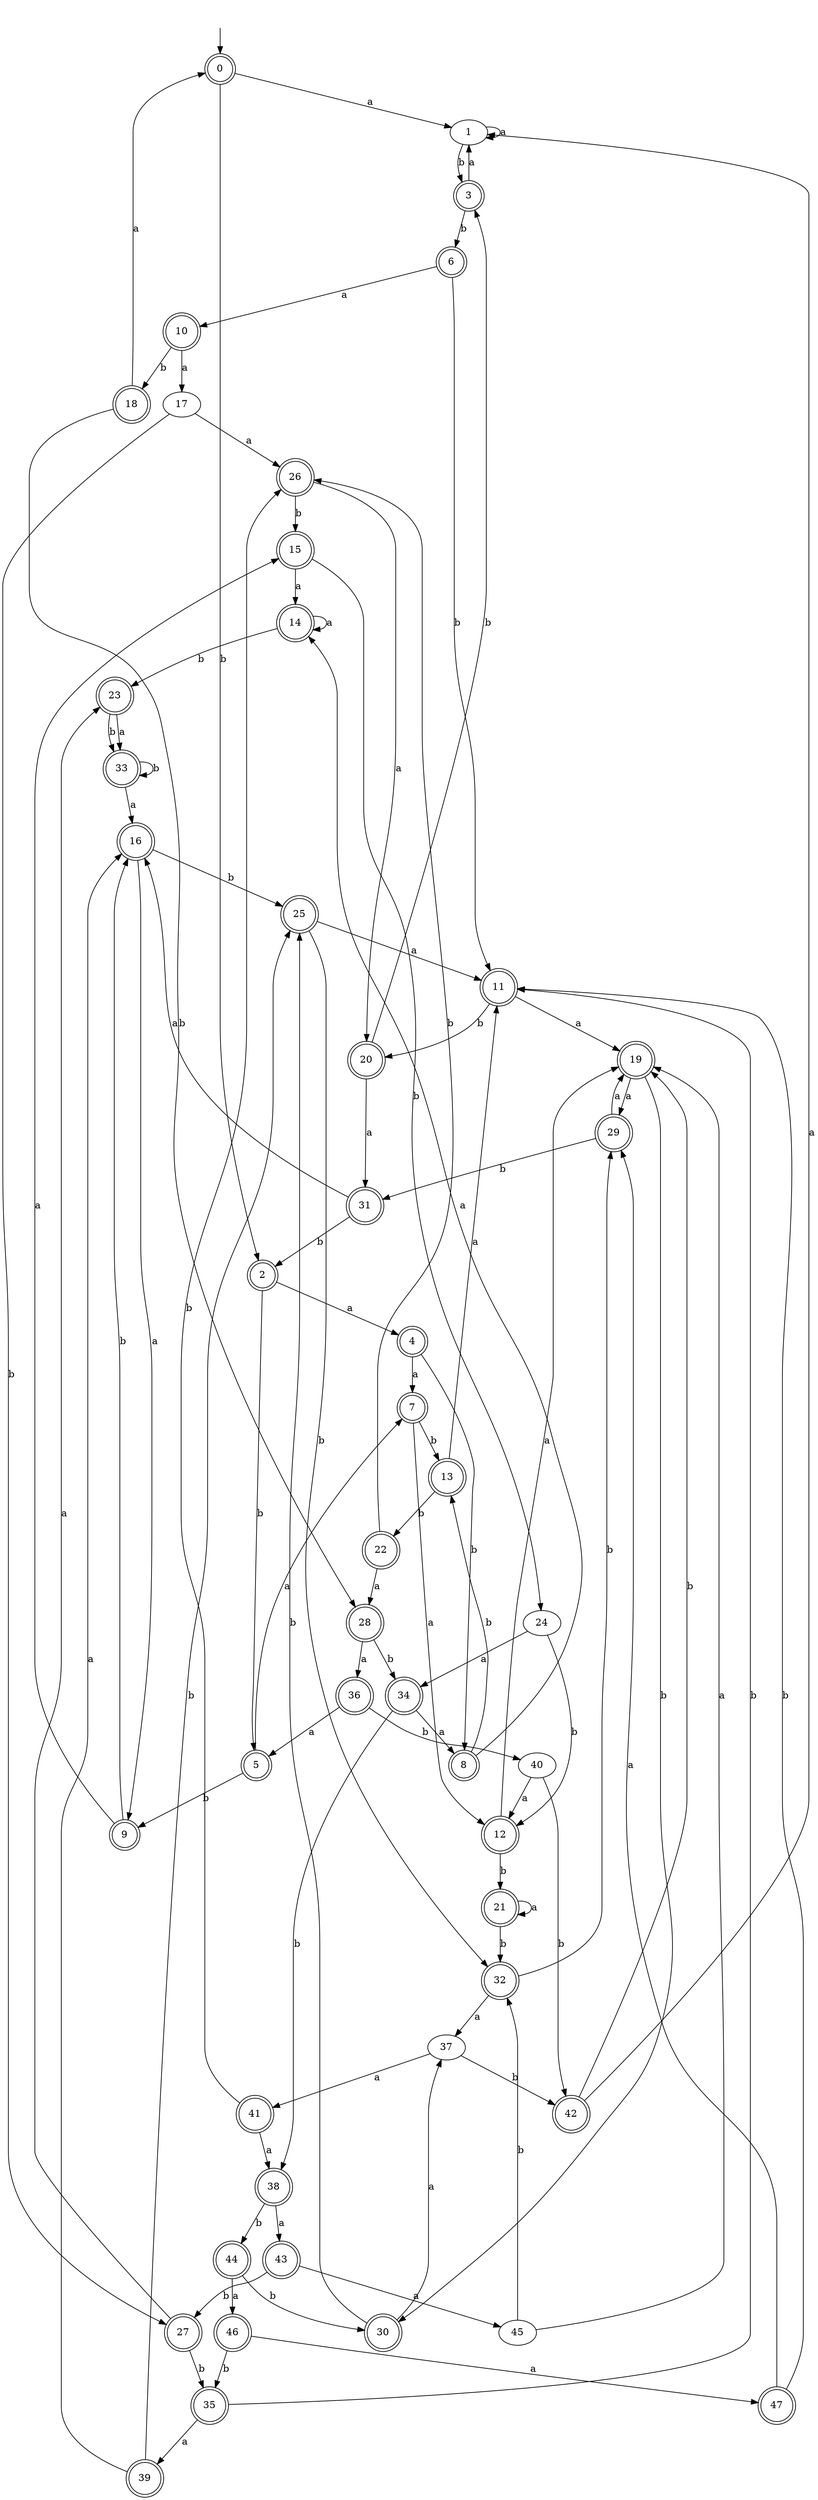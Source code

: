 digraph RandomDFA {
  __start0 [label="", shape=none];
  __start0 -> 0 [label=""];
  0 [shape=circle] [shape=doublecircle]
  0 -> 1 [label="a"]
  0 -> 2 [label="b"]
  1
  1 -> 1 [label="a"]
  1 -> 3 [label="b"]
  2 [shape=doublecircle]
  2 -> 4 [label="a"]
  2 -> 5 [label="b"]
  3 [shape=doublecircle]
  3 -> 1 [label="a"]
  3 -> 6 [label="b"]
  4 [shape=doublecircle]
  4 -> 7 [label="a"]
  4 -> 8 [label="b"]
  5 [shape=doublecircle]
  5 -> 7 [label="a"]
  5 -> 9 [label="b"]
  6 [shape=doublecircle]
  6 -> 10 [label="a"]
  6 -> 11 [label="b"]
  7 [shape=doublecircle]
  7 -> 12 [label="a"]
  7 -> 13 [label="b"]
  8 [shape=doublecircle]
  8 -> 14 [label="a"]
  8 -> 13 [label="b"]
  9 [shape=doublecircle]
  9 -> 15 [label="a"]
  9 -> 16 [label="b"]
  10 [shape=doublecircle]
  10 -> 17 [label="a"]
  10 -> 18 [label="b"]
  11 [shape=doublecircle]
  11 -> 19 [label="a"]
  11 -> 20 [label="b"]
  12 [shape=doublecircle]
  12 -> 19 [label="a"]
  12 -> 21 [label="b"]
  13 [shape=doublecircle]
  13 -> 11 [label="a"]
  13 -> 22 [label="b"]
  14 [shape=doublecircle]
  14 -> 14 [label="a"]
  14 -> 23 [label="b"]
  15 [shape=doublecircle]
  15 -> 14 [label="a"]
  15 -> 24 [label="b"]
  16 [shape=doublecircle]
  16 -> 9 [label="a"]
  16 -> 25 [label="b"]
  17
  17 -> 26 [label="a"]
  17 -> 27 [label="b"]
  18 [shape=doublecircle]
  18 -> 0 [label="a"]
  18 -> 28 [label="b"]
  19 [shape=doublecircle]
  19 -> 29 [label="a"]
  19 -> 30 [label="b"]
  20 [shape=doublecircle]
  20 -> 31 [label="a"]
  20 -> 3 [label="b"]
  21 [shape=doublecircle]
  21 -> 21 [label="a"]
  21 -> 32 [label="b"]
  22 [shape=doublecircle]
  22 -> 28 [label="a"]
  22 -> 26 [label="b"]
  23 [shape=doublecircle]
  23 -> 33 [label="a"]
  23 -> 33 [label="b"]
  24
  24 -> 34 [label="a"]
  24 -> 12 [label="b"]
  25 [shape=doublecircle]
  25 -> 11 [label="a"]
  25 -> 32 [label="b"]
  26 [shape=doublecircle]
  26 -> 20 [label="a"]
  26 -> 15 [label="b"]
  27 [shape=doublecircle]
  27 -> 23 [label="a"]
  27 -> 35 [label="b"]
  28 [shape=doublecircle]
  28 -> 36 [label="a"]
  28 -> 34 [label="b"]
  29 [shape=doublecircle]
  29 -> 19 [label="a"]
  29 -> 31 [label="b"]
  30 [shape=doublecircle]
  30 -> 37 [label="a"]
  30 -> 25 [label="b"]
  31 [shape=doublecircle]
  31 -> 16 [label="a"]
  31 -> 2 [label="b"]
  32 [shape=doublecircle]
  32 -> 37 [label="a"]
  32 -> 29 [label="b"]
  33 [shape=doublecircle]
  33 -> 16 [label="a"]
  33 -> 33 [label="b"]
  34 [shape=doublecircle]
  34 -> 8 [label="a"]
  34 -> 38 [label="b"]
  35 [shape=doublecircle]
  35 -> 39 [label="a"]
  35 -> 11 [label="b"]
  36 [shape=doublecircle]
  36 -> 5 [label="a"]
  36 -> 40 [label="b"]
  37
  37 -> 41 [label="a"]
  37 -> 42 [label="b"]
  38 [shape=doublecircle]
  38 -> 43 [label="a"]
  38 -> 44 [label="b"]
  39 [shape=doublecircle]
  39 -> 16 [label="a"]
  39 -> 25 [label="b"]
  40
  40 -> 12 [label="a"]
  40 -> 42 [label="b"]
  41 [shape=doublecircle]
  41 -> 38 [label="a"]
  41 -> 26 [label="b"]
  42 [shape=doublecircle]
  42 -> 1 [label="a"]
  42 -> 19 [label="b"]
  43 [shape=doublecircle]
  43 -> 45 [label="a"]
  43 -> 27 [label="b"]
  44 [shape=doublecircle]
  44 -> 46 [label="a"]
  44 -> 30 [label="b"]
  45
  45 -> 19 [label="a"]
  45 -> 32 [label="b"]
  46 [shape=doublecircle]
  46 -> 47 [label="a"]
  46 -> 35 [label="b"]
  47 [shape=doublecircle]
  47 -> 29 [label="a"]
  47 -> 11 [label="b"]
}
